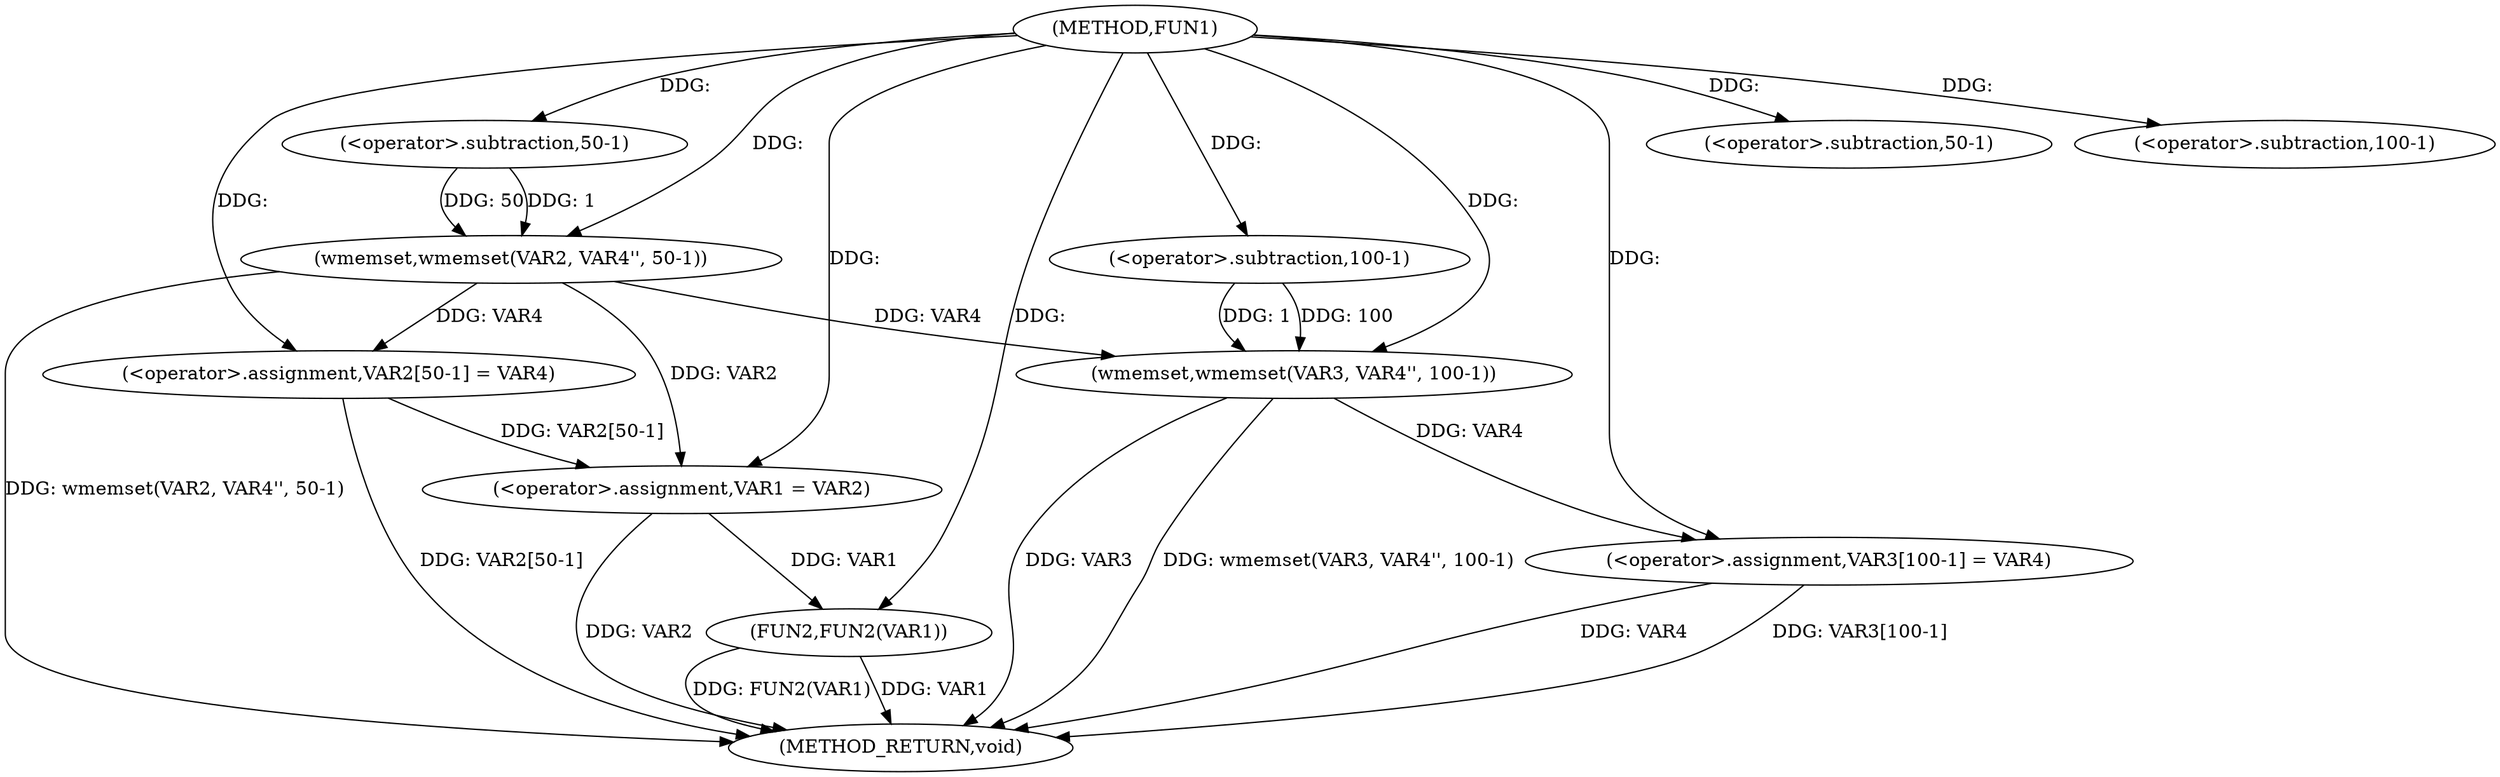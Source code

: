 digraph FUN1 {  
"1000100" [label = "(METHOD,FUN1)" ]
"1000136" [label = "(METHOD_RETURN,void)" ]
"1000105" [label = "(wmemset,wmemset(VAR2, VAR4'', 50-1))" ]
"1000108" [label = "(<operator>.subtraction,50-1)" ]
"1000111" [label = "(<operator>.assignment,VAR2[50-1] = VAR4)" ]
"1000114" [label = "(<operator>.subtraction,50-1)" ]
"1000118" [label = "(wmemset,wmemset(VAR3, VAR4'', 100-1))" ]
"1000121" [label = "(<operator>.subtraction,100-1)" ]
"1000124" [label = "(<operator>.assignment,VAR3[100-1] = VAR4)" ]
"1000127" [label = "(<operator>.subtraction,100-1)" ]
"1000131" [label = "(<operator>.assignment,VAR1 = VAR2)" ]
"1000134" [label = "(FUN2,FUN2(VAR1))" ]
  "1000124" -> "1000136"  [ label = "DDG: VAR4"] 
  "1000124" -> "1000136"  [ label = "DDG: VAR3[100-1]"] 
  "1000105" -> "1000136"  [ label = "DDG: wmemset(VAR2, VAR4'', 50-1)"] 
  "1000134" -> "1000136"  [ label = "DDG: FUN2(VAR1)"] 
  "1000118" -> "1000136"  [ label = "DDG: wmemset(VAR3, VAR4'', 100-1)"] 
  "1000134" -> "1000136"  [ label = "DDG: VAR1"] 
  "1000118" -> "1000136"  [ label = "DDG: VAR3"] 
  "1000131" -> "1000136"  [ label = "DDG: VAR2"] 
  "1000111" -> "1000136"  [ label = "DDG: VAR2[50-1]"] 
  "1000100" -> "1000105"  [ label = "DDG: "] 
  "1000108" -> "1000105"  [ label = "DDG: 50"] 
  "1000108" -> "1000105"  [ label = "DDG: 1"] 
  "1000100" -> "1000108"  [ label = "DDG: "] 
  "1000105" -> "1000111"  [ label = "DDG: VAR4"] 
  "1000100" -> "1000111"  [ label = "DDG: "] 
  "1000100" -> "1000114"  [ label = "DDG: "] 
  "1000100" -> "1000118"  [ label = "DDG: "] 
  "1000105" -> "1000118"  [ label = "DDG: VAR4"] 
  "1000121" -> "1000118"  [ label = "DDG: 100"] 
  "1000121" -> "1000118"  [ label = "DDG: 1"] 
  "1000100" -> "1000121"  [ label = "DDG: "] 
  "1000118" -> "1000124"  [ label = "DDG: VAR4"] 
  "1000100" -> "1000124"  [ label = "DDG: "] 
  "1000100" -> "1000127"  [ label = "DDG: "] 
  "1000111" -> "1000131"  [ label = "DDG: VAR2[50-1]"] 
  "1000105" -> "1000131"  [ label = "DDG: VAR2"] 
  "1000100" -> "1000131"  [ label = "DDG: "] 
  "1000131" -> "1000134"  [ label = "DDG: VAR1"] 
  "1000100" -> "1000134"  [ label = "DDG: "] 
}
